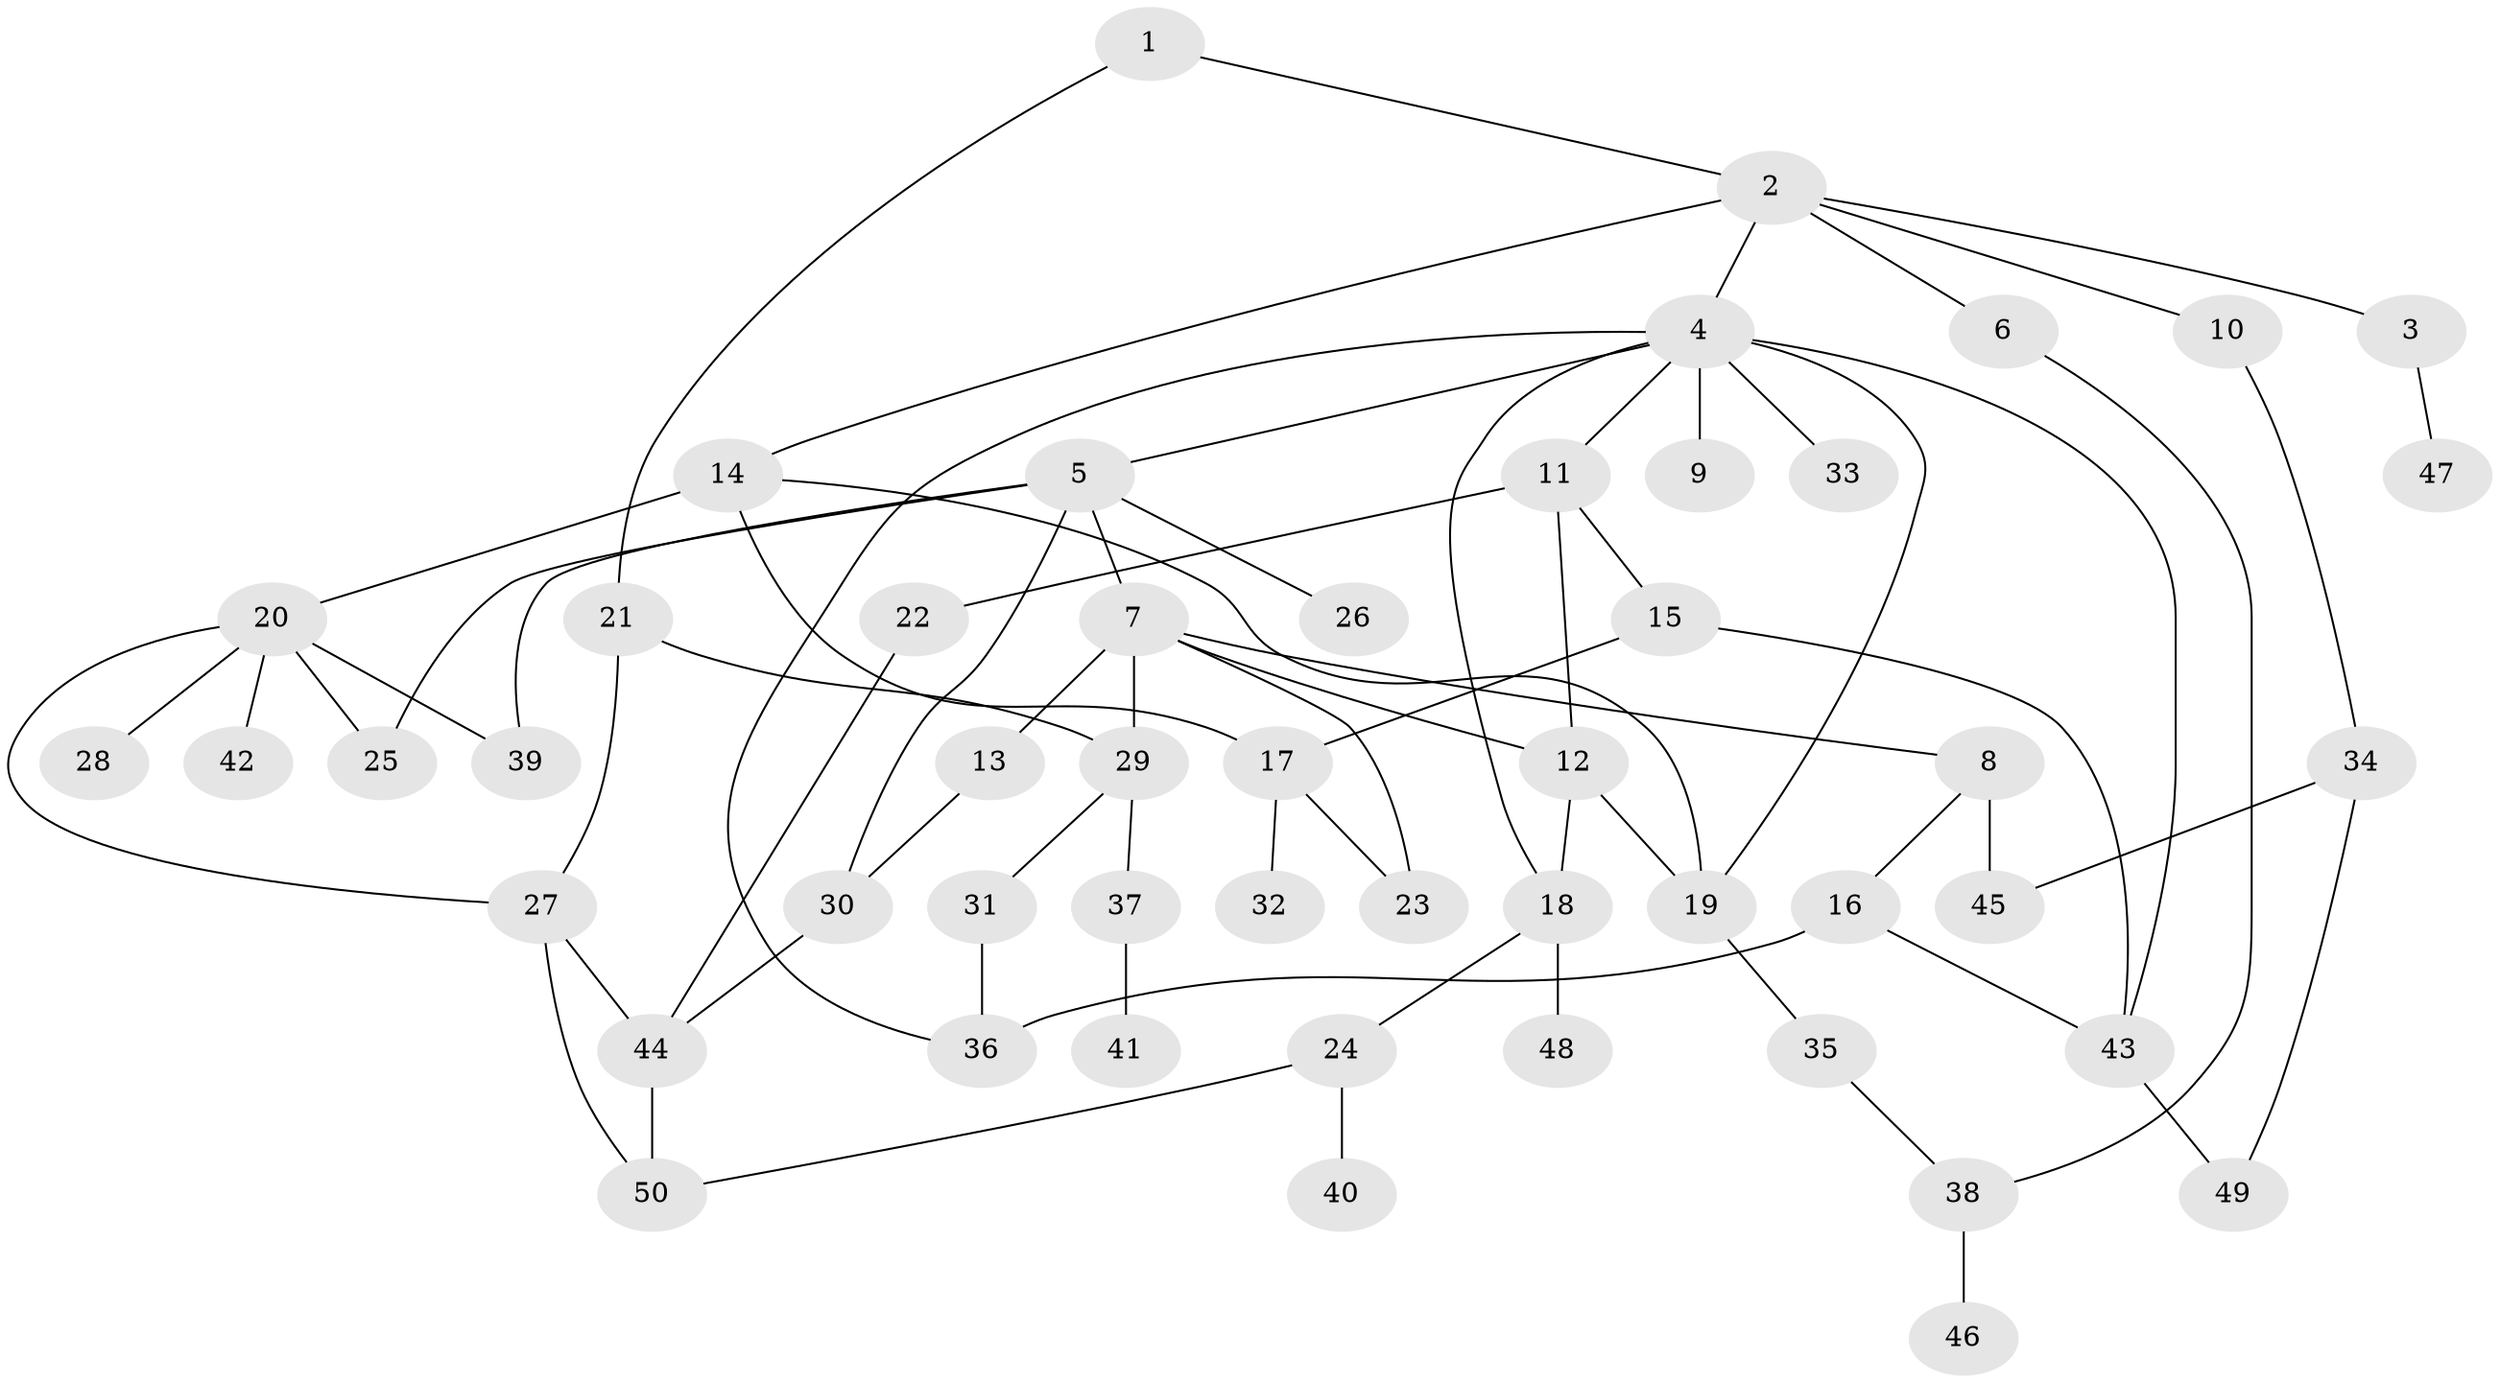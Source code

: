 // coarse degree distribution, {1: 0.36, 4: 0.08, 8: 0.08, 2: 0.24, 9: 0.04, 3: 0.12, 5: 0.04, 6: 0.04}
// Generated by graph-tools (version 1.1) at 2025/45/03/04/25 21:45:58]
// undirected, 50 vertices, 71 edges
graph export_dot {
graph [start="1"]
  node [color=gray90,style=filled];
  1;
  2;
  3;
  4;
  5;
  6;
  7;
  8;
  9;
  10;
  11;
  12;
  13;
  14;
  15;
  16;
  17;
  18;
  19;
  20;
  21;
  22;
  23;
  24;
  25;
  26;
  27;
  28;
  29;
  30;
  31;
  32;
  33;
  34;
  35;
  36;
  37;
  38;
  39;
  40;
  41;
  42;
  43;
  44;
  45;
  46;
  47;
  48;
  49;
  50;
  1 -- 2;
  1 -- 21;
  2 -- 3;
  2 -- 4;
  2 -- 6;
  2 -- 10;
  2 -- 14;
  3 -- 47;
  4 -- 5;
  4 -- 9;
  4 -- 11;
  4 -- 33;
  4 -- 36;
  4 -- 43;
  4 -- 19;
  4 -- 18;
  5 -- 7;
  5 -- 26;
  5 -- 39;
  5 -- 30;
  5 -- 25;
  6 -- 38;
  7 -- 8;
  7 -- 12;
  7 -- 13;
  7 -- 23;
  7 -- 29;
  8 -- 16;
  8 -- 45;
  10 -- 34;
  11 -- 15;
  11 -- 22;
  11 -- 12;
  12 -- 18;
  12 -- 19;
  13 -- 30;
  14 -- 20;
  14 -- 19;
  14 -- 17;
  15 -- 17;
  15 -- 43;
  16 -- 43;
  16 -- 36;
  17 -- 32;
  17 -- 23;
  18 -- 24;
  18 -- 48;
  19 -- 35;
  20 -- 25;
  20 -- 28;
  20 -- 42;
  20 -- 39;
  20 -- 27;
  21 -- 27;
  21 -- 29;
  22 -- 44;
  24 -- 40;
  24 -- 50;
  27 -- 44;
  27 -- 50;
  29 -- 31;
  29 -- 37;
  30 -- 44;
  31 -- 36;
  34 -- 45;
  34 -- 49;
  35 -- 38;
  37 -- 41;
  38 -- 46;
  43 -- 49;
  44 -- 50;
}
